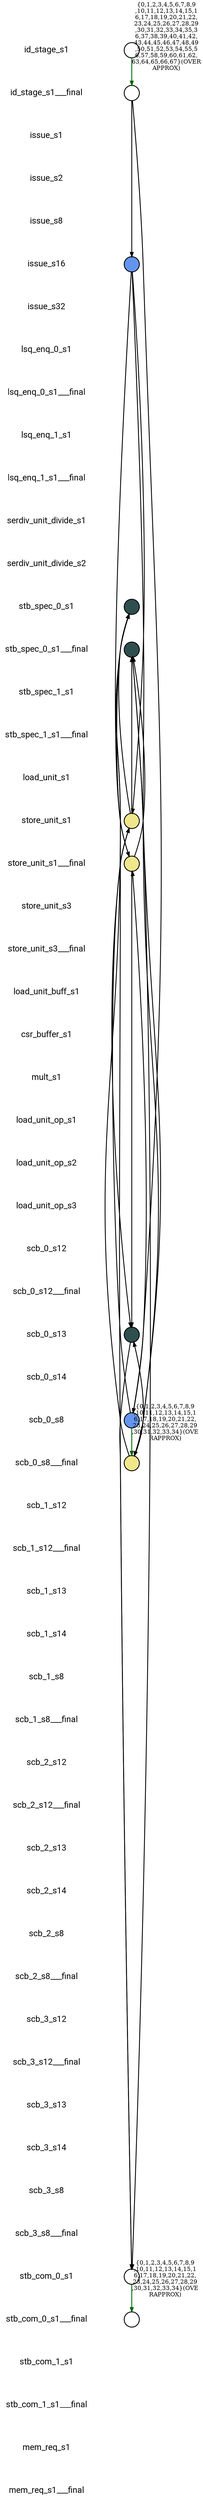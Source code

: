 
digraph G {
    edge [penwidth=2];
    node [ shape=box, fontsize=20, penwidth=2, fontname="roboto"];
    esep=0.5;
    layout=neato;
    overlap=scale;
    splines=true;

l_id_stage_s1 [label="id_stage_s1"; pos="0,-0!"; shape=none];

l_id_stage_s1___final [label="id_stage_s1___final"; pos="0,-1!"; shape=none];

l_issue_s1 [label="issue_s1"; pos="0,-2!"; shape=none];

l_issue_s2 [label="issue_s2"; pos="0,-3!"; shape=none];

l_issue_s8 [label="issue_s8"; pos="0,-4!"; shape=none];

l_issue_s16 [label="issue_s16"; pos="0,-5!"; shape=none];

l_issue_s32 [label="issue_s32"; pos="0,-6!"; shape=none];

l_lsq_enq_0_s1 [label="lsq_enq_0_s1"; pos="0,-7!"; shape=none];

l_lsq_enq_0_s1___final [label="lsq_enq_0_s1___final"; pos="0,-8!"; shape=none];

l_lsq_enq_1_s1 [label="lsq_enq_1_s1"; pos="0,-9!"; shape=none];

l_lsq_enq_1_s1___final [label="lsq_enq_1_s1___final"; pos="0,-10!"; shape=none];

l_serdiv_unit_divide_s1 [label="serdiv_unit_divide_s1"; pos="0,-11!"; shape=none];

l_serdiv_unit_divide_s2 [label="serdiv_unit_divide_s2"; pos="0,-12!"; shape=none];

l_stb_spec_0_s1 [label="stb_spec_0_s1"; pos="0,-13!"; shape=none];

l_stb_spec_0_s1___final [label="stb_spec_0_s1___final"; pos="0,-14!"; shape=none];

l_stb_spec_1_s1 [label="stb_spec_1_s1"; pos="0,-15!"; shape=none];

l_stb_spec_1_s1___final [label="stb_spec_1_s1___final"; pos="0,-16!"; shape=none];

l_load_unit_s1 [label="load_unit_s1"; pos="0,-17!"; shape=none];

l_store_unit_s1 [label="store_unit_s1"; pos="0,-18!"; shape=none];

l_store_unit_s1___final [label="store_unit_s1___final"; pos="0,-19!"; shape=none];

l_store_unit_s3 [label="store_unit_s3"; pos="0,-20!"; shape=none];

l_store_unit_s3___final [label="store_unit_s3___final"; pos="0,-21!"; shape=none];

l_load_unit_buff_s1 [label="load_unit_buff_s1"; pos="0,-22!"; shape=none];

l_csr_buffer_s1 [label="csr_buffer_s1"; pos="0,-23!"; shape=none];

l_mult_s1 [label="mult_s1"; pos="0,-24!"; shape=none];

l_load_unit_op_s1 [label="load_unit_op_s1"; pos="0,-25!"; shape=none];

l_load_unit_op_s2 [label="load_unit_op_s2"; pos="0,-26!"; shape=none];

l_load_unit_op_s3 [label="load_unit_op_s3"; pos="0,-27!"; shape=none];

l_scb_0_s12 [label="scb_0_s12"; pos="0,-28!"; shape=none];

l_scb_0_s12___final [label="scb_0_s12___final"; pos="0,-29!"; shape=none];

l_scb_0_s13 [label="scb_0_s13"; pos="0,-30!"; shape=none];

l_scb_0_s14 [label="scb_0_s14"; pos="0,-31!"; shape=none];

l_scb_0_s8 [label="scb_0_s8"; pos="0,-32!"; shape=none];

l_scb_0_s8___final [label="scb_0_s8___final"; pos="0,-33!"; shape=none];

l_scb_1_s12 [label="scb_1_s12"; pos="0,-34!"; shape=none];

l_scb_1_s12___final [label="scb_1_s12___final"; pos="0,-35!"; shape=none];

l_scb_1_s13 [label="scb_1_s13"; pos="0,-36!"; shape=none];

l_scb_1_s14 [label="scb_1_s14"; pos="0,-37!"; shape=none];

l_scb_1_s8 [label="scb_1_s8"; pos="0,-38!"; shape=none];

l_scb_1_s8___final [label="scb_1_s8___final"; pos="0,-39!"; shape=none];

l_scb_2_s12 [label="scb_2_s12"; pos="0,-40!"; shape=none];

l_scb_2_s12___final [label="scb_2_s12___final"; pos="0,-41!"; shape=none];

l_scb_2_s13 [label="scb_2_s13"; pos="0,-42!"; shape=none];

l_scb_2_s14 [label="scb_2_s14"; pos="0,-43!"; shape=none];

l_scb_2_s8 [label="scb_2_s8"; pos="0,-44!"; shape=none];

l_scb_2_s8___final [label="scb_2_s8___final"; pos="0,-45!"; shape=none];

l_scb_3_s12 [label="scb_3_s12"; pos="0,-46!"; shape=none];

l_scb_3_s12___final [label="scb_3_s12___final"; pos="0,-47!"; shape=none];

l_scb_3_s13 [label="scb_3_s13"; pos="0,-48!"; shape=none];

l_scb_3_s14 [label="scb_3_s14"; pos="0,-49!"; shape=none];

l_scb_3_s8 [label="scb_3_s8"; pos="0,-50!"; shape=none];

l_scb_3_s8___final [label="scb_3_s8___final"; pos="0,-51!"; shape=none];

l_stb_com_0_s1 [label="stb_com_0_s1"; pos="0,-52!"; shape=none];

l_stb_com_0_s1___final [label="stb_com_0_s1___final"; pos="0,-53!"; shape=none];

l_stb_com_1_s1 [label="stb_com_1_s1"; pos="0,-54!"; shape=none];

l_stb_com_1_s1___final [label="stb_com_1_s1___final"; pos="0,-55!"; shape=none];

l_mem_req_s1 [label="mem_req_s1"; pos="0,-56!"; shape=none];

l_mem_req_s1___final [label="mem_req_s1___final"; pos="0,-57!"; shape=none];

n_id_stage_s1 [label=""; pos="2,-0!"; shape=circle ]; 


n_issue_s16 [style=filled, color=black, fillcolor="#6495ED", label=""; pos="2,-5!"; shape=circle ]; 


n_scb_0_s13 [style=filled, color=black, fillcolor="#2F4F4F", label=""; pos="2,-30!"; shape=circle ]; 


n_scb_0_s8 [style=filled, color=black, fillcolor="#6495ED", label=""; pos="2,-32!"; shape=circle ]; 


n_stb_com_0_s1 [label=""; pos="2,-52!"; shape=circle ]; 


n_store_unit_s1 [style=filled, color=black, fillcolor="#F0E68C", label=""; pos="2,-18!"; shape=circle ]; 


n_stb_spec_0_s1 [style=filled, color=black, fillcolor="#2F4F4F", label=""; pos="2,-13!"; shape=circle ]; 


n_scb_0_s8___final [style=filled, color=black, fillcolor="#F0E68C", label=""; pos="2,-33!"; shape=circle ]; 


n_stb_spec_0_s1___final [style=filled, color=black, fillcolor="#2F4F4F", label=""; pos="2,-14!"; shape=circle ]; 


n_stb_com_0_s1___final [label=""; pos="2,-53!"; shape=circle ]; 


n_store_unit_s1___final [style=filled, color=black, fillcolor="#F0E68C", label=""; pos="2,-19!"; shape=circle ]; 


n_id_stage_s1___final [label=""; pos="2,-1!"; shape=circle ]; 


n_id_stage_s1 -> n_id_stage_s1___final [color="#006400", label="{0,1,2,3,4,5,6,7,8,9
,10,11,12,13,14,15,1
6,17,18,19,20,21,22,
23,24,25,26,27,28,29
,30,31,32,33,34,35,3
6,37,38,39,40,41,42,
43,44,45,46,47,48,49
,50,51,52,53,54,55,5
6,57,58,59,60,61,62,
63,64,65,66,67}(OVER
APPROX)"];

n_issue_s16 -> n_scb_0_s8___final [color="black"];

n_issue_s16 -> n_store_unit_s1 [color="black"];

n_issue_s16 -> n_store_unit_s1___final [color="black"];

n_scb_0_s13 -> n_stb_com_0_s1 [color="black"];

n_scb_0_s8 -> n_scb_0_s8___final [color="#006400", label="{0,1,2,3,4,5,6,7,8,9
,10,11,12,13,14,15,1
6,17,18,19,20,21,22,
23,24,25,26,27,28,29
,30,31,32,33,34}(OVE
RAPPROX)"];

n_scb_0_s8 -> n_store_unit_s1 [color="black"];

n_scb_0_s8 -> n_store_unit_s1___final [color="black"];

n_stb_com_0_s1 -> n_stb_com_0_s1___final [color="#006400", label="{0,1,2,3,4,5,6,7,8,9
,10,11,12,13,14,15,1
6,17,18,19,20,21,22,
23,24,25,26,27,28,29
,30,31,32,33,34}(OVE
RAPPROX)"];

n_store_unit_s1 -> n_scb_0_s13 [color="black"];

n_store_unit_s1 -> n_stb_spec_0_s1 [color="black"];

n_store_unit_s1 -> n_stb_spec_0_s1___final [color="black"];

n_stb_spec_0_s1 -> n_stb_com_0_s1 [color="black"];

n_scb_0_s8___final -> n_scb_0_s13 [color="black"];

n_scb_0_s8___final -> n_stb_spec_0_s1 [color="black"];

n_scb_0_s8___final -> n_stb_spec_0_s1___final [color="black"];

n_stb_spec_0_s1___final -> n_stb_com_0_s1 [color="black"];

n_store_unit_s1___final -> n_scb_0_s13 [color="black"];

n_store_unit_s1___final -> n_stb_spec_0_s1 [color="black"];

n_store_unit_s1___final -> n_stb_spec_0_s1___final [color="black"];

n_id_stage_s1___final -> n_scb_0_s8 [color="black"];

n_id_stage_s1___final -> n_issue_s16 [color="black"];
}